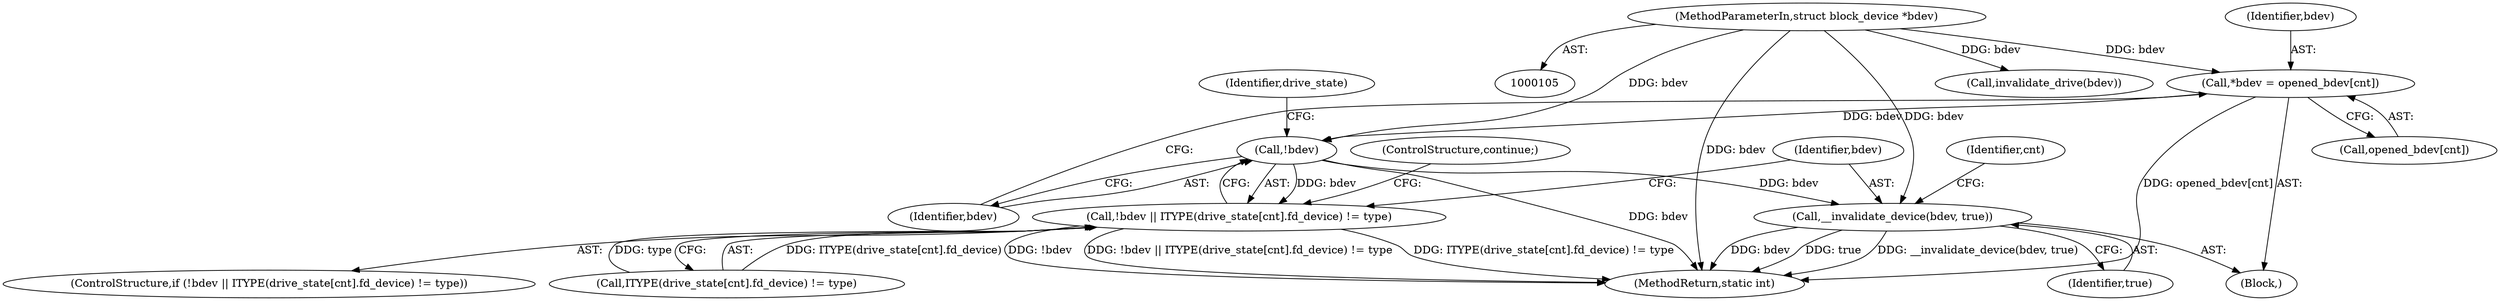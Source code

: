 digraph "0_linux_f3554aeb991214cbfafd17d55e2bfddb50282e32@API" {
"1000251" [label="(Call,*bdev = opened_bdev[cnt])"];
"1000110" [label="(MethodParameterIn,struct block_device *bdev)"];
"1000258" [label="(Call,!bdev)"];
"1000257" [label="(Call,!bdev || ITYPE(drive_state[cnt].fd_device) != type)"];
"1000269" [label="(Call,__invalidate_device(bdev, true))"];
"1000268" [label="(ControlStructure,continue;)"];
"1000380" [label="(Call,invalidate_drive(bdev))"];
"1000259" [label="(Identifier,bdev)"];
"1000270" [label="(Identifier,bdev)"];
"1000386" [label="(MethodReturn,static int)"];
"1000253" [label="(Call,opened_bdev[cnt])"];
"1000260" [label="(Call,ITYPE(drive_state[cnt].fd_device) != type)"];
"1000269" [label="(Call,__invalidate_device(bdev, true))"];
"1000110" [label="(MethodParameterIn,struct block_device *bdev)"];
"1000252" [label="(Identifier,bdev)"];
"1000258" [label="(Call,!bdev)"];
"1000257" [label="(Call,!bdev || ITYPE(drive_state[cnt].fd_device) != type)"];
"1000251" [label="(Call,*bdev = opened_bdev[cnt])"];
"1000264" [label="(Identifier,drive_state)"];
"1000271" [label="(Identifier,true)"];
"1000248" [label="(Identifier,cnt)"];
"1000249" [label="(Block,)"];
"1000256" [label="(ControlStructure,if (!bdev || ITYPE(drive_state[cnt].fd_device) != type))"];
"1000251" -> "1000249"  [label="AST: "];
"1000251" -> "1000253"  [label="CFG: "];
"1000252" -> "1000251"  [label="AST: "];
"1000253" -> "1000251"  [label="AST: "];
"1000259" -> "1000251"  [label="CFG: "];
"1000251" -> "1000386"  [label="DDG: opened_bdev[cnt]"];
"1000110" -> "1000251"  [label="DDG: bdev"];
"1000251" -> "1000258"  [label="DDG: bdev"];
"1000110" -> "1000105"  [label="AST: "];
"1000110" -> "1000386"  [label="DDG: bdev"];
"1000110" -> "1000258"  [label="DDG: bdev"];
"1000110" -> "1000269"  [label="DDG: bdev"];
"1000110" -> "1000380"  [label="DDG: bdev"];
"1000258" -> "1000257"  [label="AST: "];
"1000258" -> "1000259"  [label="CFG: "];
"1000259" -> "1000258"  [label="AST: "];
"1000264" -> "1000258"  [label="CFG: "];
"1000257" -> "1000258"  [label="CFG: "];
"1000258" -> "1000386"  [label="DDG: bdev"];
"1000258" -> "1000257"  [label="DDG: bdev"];
"1000258" -> "1000269"  [label="DDG: bdev"];
"1000257" -> "1000256"  [label="AST: "];
"1000257" -> "1000260"  [label="CFG: "];
"1000260" -> "1000257"  [label="AST: "];
"1000268" -> "1000257"  [label="CFG: "];
"1000270" -> "1000257"  [label="CFG: "];
"1000257" -> "1000386"  [label="DDG: ITYPE(drive_state[cnt].fd_device) != type"];
"1000257" -> "1000386"  [label="DDG: !bdev"];
"1000257" -> "1000386"  [label="DDG: !bdev || ITYPE(drive_state[cnt].fd_device) != type"];
"1000260" -> "1000257"  [label="DDG: ITYPE(drive_state[cnt].fd_device)"];
"1000260" -> "1000257"  [label="DDG: type"];
"1000269" -> "1000249"  [label="AST: "];
"1000269" -> "1000271"  [label="CFG: "];
"1000270" -> "1000269"  [label="AST: "];
"1000271" -> "1000269"  [label="AST: "];
"1000248" -> "1000269"  [label="CFG: "];
"1000269" -> "1000386"  [label="DDG: __invalidate_device(bdev, true)"];
"1000269" -> "1000386"  [label="DDG: bdev"];
"1000269" -> "1000386"  [label="DDG: true"];
}
